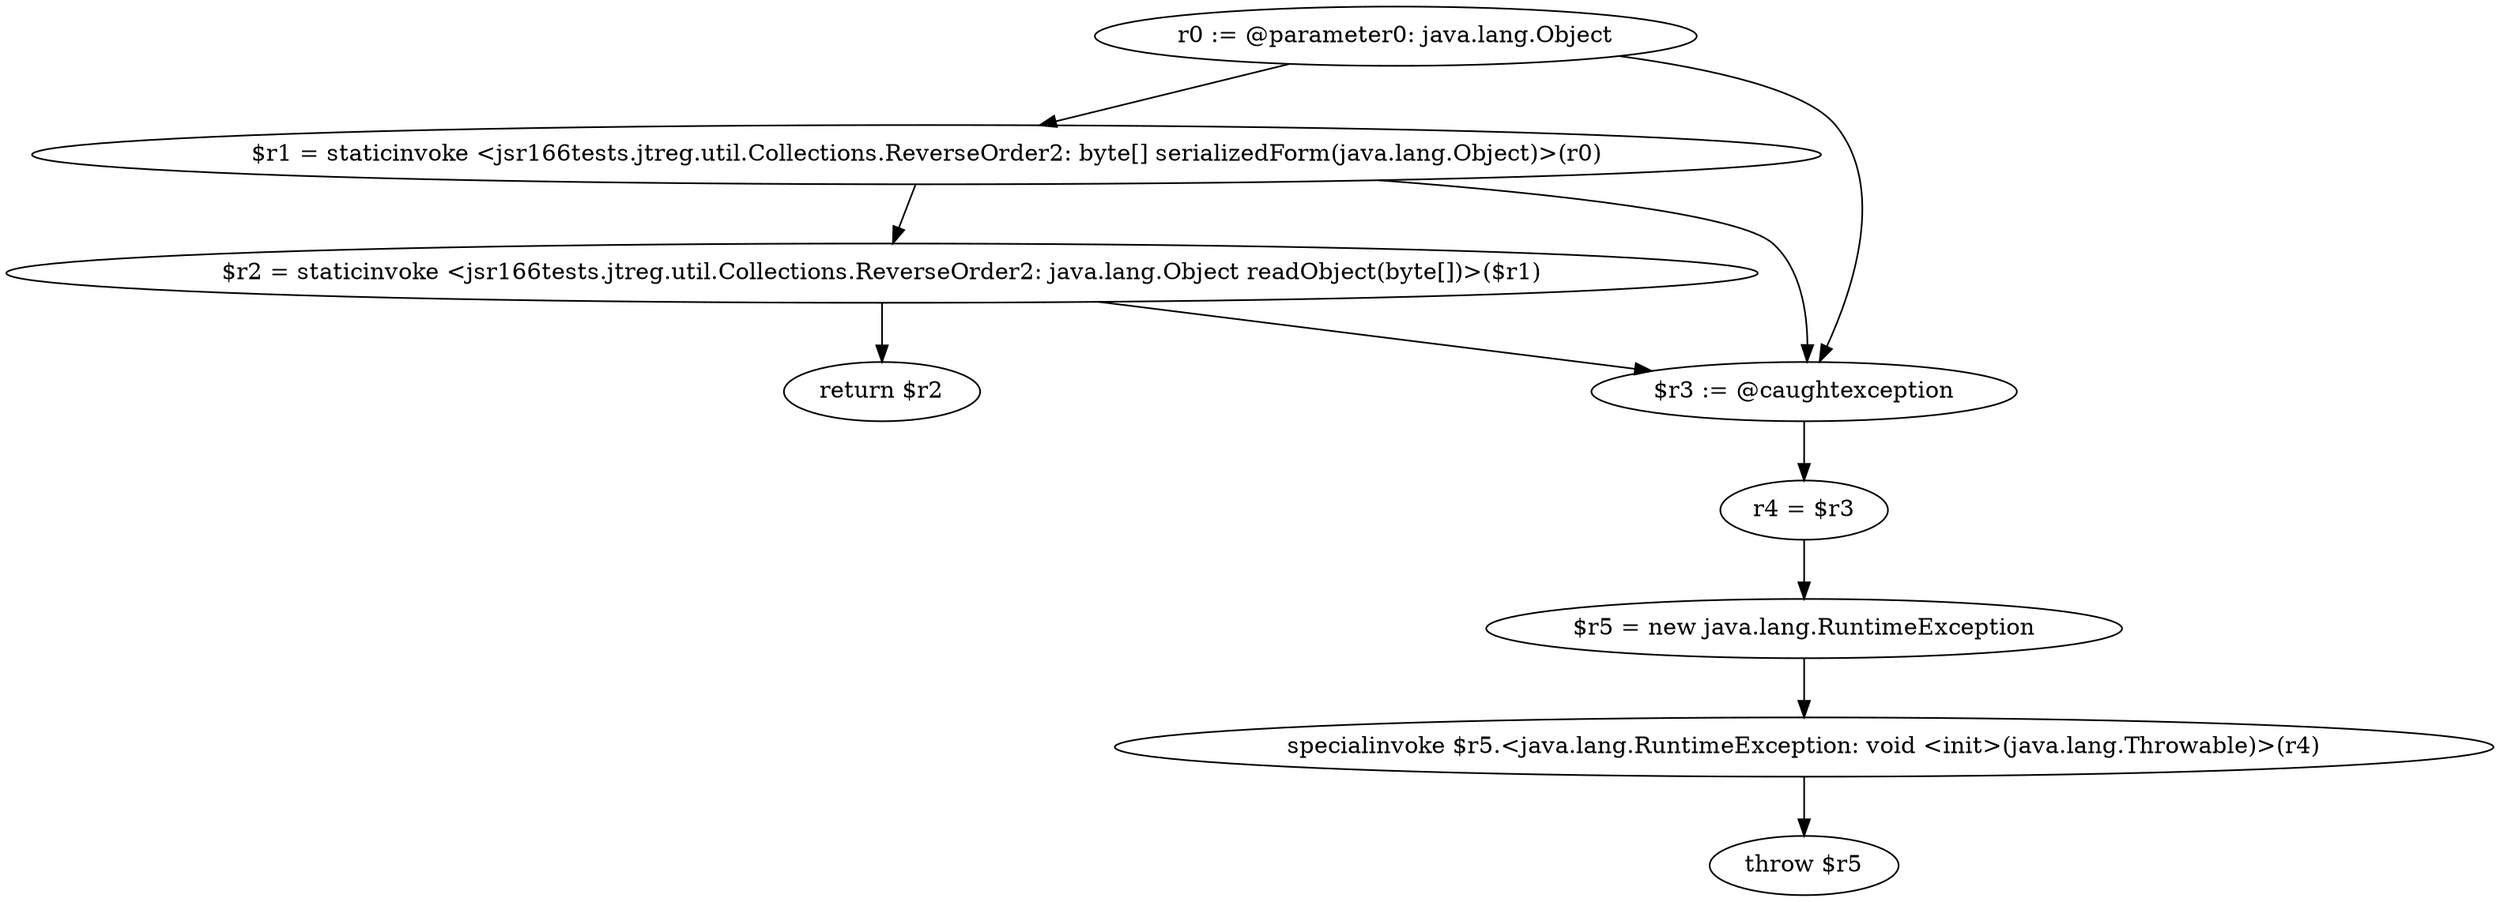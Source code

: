 digraph "unitGraph" {
    "r0 := @parameter0: java.lang.Object"
    "$r1 = staticinvoke <jsr166tests.jtreg.util.Collections.ReverseOrder2: byte[] serializedForm(java.lang.Object)>(r0)"
    "$r2 = staticinvoke <jsr166tests.jtreg.util.Collections.ReverseOrder2: java.lang.Object readObject(byte[])>($r1)"
    "return $r2"
    "$r3 := @caughtexception"
    "r4 = $r3"
    "$r5 = new java.lang.RuntimeException"
    "specialinvoke $r5.<java.lang.RuntimeException: void <init>(java.lang.Throwable)>(r4)"
    "throw $r5"
    "r0 := @parameter0: java.lang.Object"->"$r1 = staticinvoke <jsr166tests.jtreg.util.Collections.ReverseOrder2: byte[] serializedForm(java.lang.Object)>(r0)";
    "r0 := @parameter0: java.lang.Object"->"$r3 := @caughtexception";
    "$r1 = staticinvoke <jsr166tests.jtreg.util.Collections.ReverseOrder2: byte[] serializedForm(java.lang.Object)>(r0)"->"$r2 = staticinvoke <jsr166tests.jtreg.util.Collections.ReverseOrder2: java.lang.Object readObject(byte[])>($r1)";
    "$r1 = staticinvoke <jsr166tests.jtreg.util.Collections.ReverseOrder2: byte[] serializedForm(java.lang.Object)>(r0)"->"$r3 := @caughtexception";
    "$r2 = staticinvoke <jsr166tests.jtreg.util.Collections.ReverseOrder2: java.lang.Object readObject(byte[])>($r1)"->"return $r2";
    "$r2 = staticinvoke <jsr166tests.jtreg.util.Collections.ReverseOrder2: java.lang.Object readObject(byte[])>($r1)"->"$r3 := @caughtexception";
    "$r3 := @caughtexception"->"r4 = $r3";
    "r4 = $r3"->"$r5 = new java.lang.RuntimeException";
    "$r5 = new java.lang.RuntimeException"->"specialinvoke $r5.<java.lang.RuntimeException: void <init>(java.lang.Throwable)>(r4)";
    "specialinvoke $r5.<java.lang.RuntimeException: void <init>(java.lang.Throwable)>(r4)"->"throw $r5";
}
